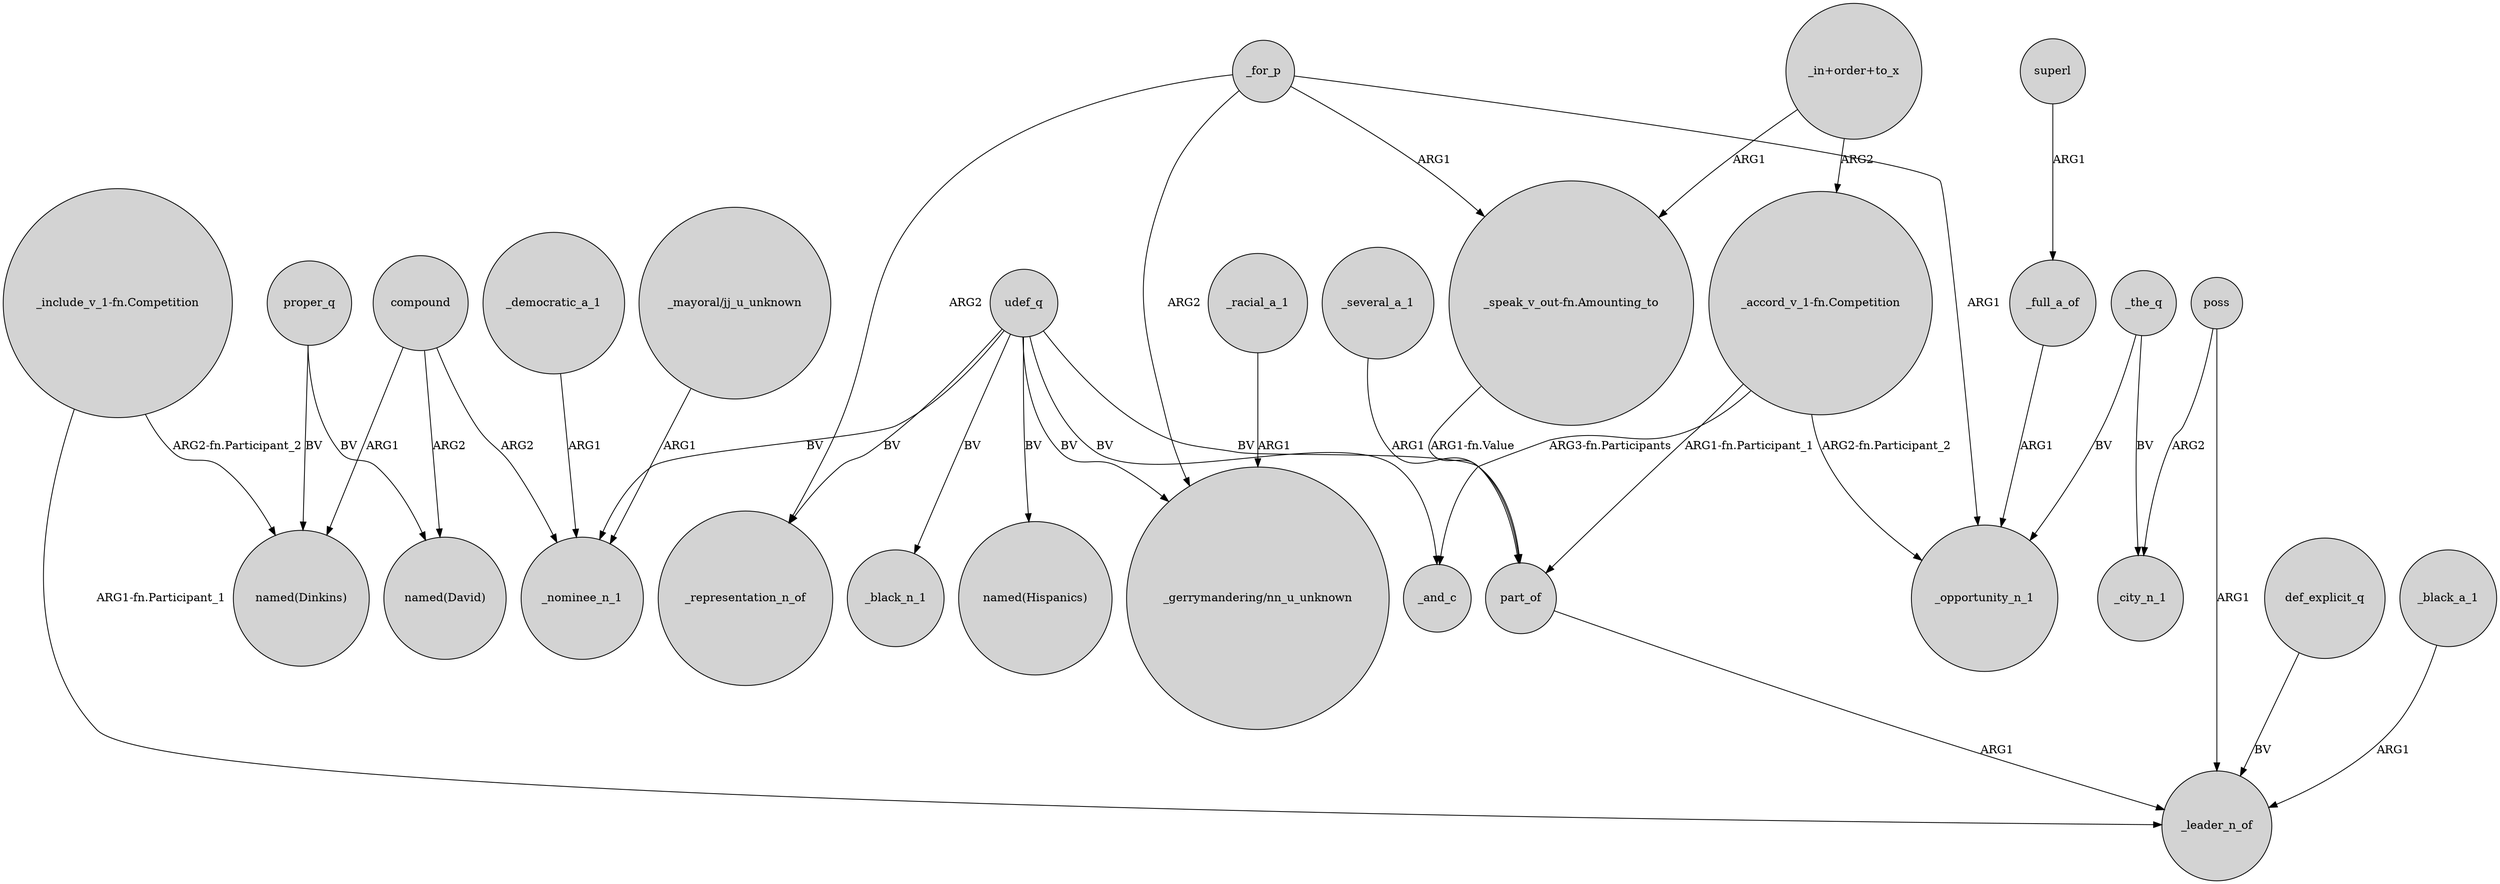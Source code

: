 digraph {
	node [shape=circle style=filled]
	"_accord_v_1-fn.Competition" -> part_of [label="ARG1-fn.Participant_1"]
	_several_a_1 -> part_of [label=ARG1]
	_democratic_a_1 -> _nominee_n_1 [label=ARG1]
	_for_p -> _representation_n_of [label=ARG2]
	"_in+order+to_x" -> "_accord_v_1-fn.Competition" [label=ARG2]
	proper_q -> "named(Dinkins)" [label=BV]
	udef_q -> part_of [label=BV]
	compound -> _nominee_n_1 [label=ARG2]
	"_include_v_1-fn.Competition" -> _leader_n_of [label="ARG1-fn.Participant_1"]
	"_speak_v_out-fn.Amounting_to" -> part_of [label="ARG1-fn.Value"]
	_for_p -> _opportunity_n_1 [label=ARG1]
	"_accord_v_1-fn.Competition" -> _opportunity_n_1 [label="ARG2-fn.Participant_2"]
	_full_a_of -> _opportunity_n_1 [label=ARG1]
	poss -> _city_n_1 [label=ARG2]
	udef_q -> _and_c [label=BV]
	udef_q -> _black_n_1 [label=BV]
	_for_p -> "_gerrymandering/nn_u_unknown" [label=ARG2]
	_for_p -> "_speak_v_out-fn.Amounting_to" [label=ARG1]
	compound -> "named(Dinkins)" [label=ARG1]
	_the_q -> _city_n_1 [label=BV]
	udef_q -> _nominee_n_1 [label=BV]
	def_explicit_q -> _leader_n_of [label=BV]
	poss -> _leader_n_of [label=ARG1]
	udef_q -> "named(Hispanics)" [label=BV]
	"_accord_v_1-fn.Competition" -> _and_c [label="ARG3-fn.Participants"]
	"_include_v_1-fn.Competition" -> "named(Dinkins)" [label="ARG2-fn.Participant_2"]
	superl -> _full_a_of [label=ARG1]
	udef_q -> _representation_n_of [label=BV]
	_black_a_1 -> _leader_n_of [label=ARG1]
	_the_q -> _opportunity_n_1 [label=BV]
	"_in+order+to_x" -> "_speak_v_out-fn.Amounting_to" [label=ARG1]
	"_mayoral/jj_u_unknown" -> _nominee_n_1 [label=ARG1]
	_racial_a_1 -> "_gerrymandering/nn_u_unknown" [label=ARG1]
	proper_q -> "named(David)" [label=BV]
	part_of -> _leader_n_of [label=ARG1]
	udef_q -> "_gerrymandering/nn_u_unknown" [label=BV]
	compound -> "named(David)" [label=ARG2]
}
